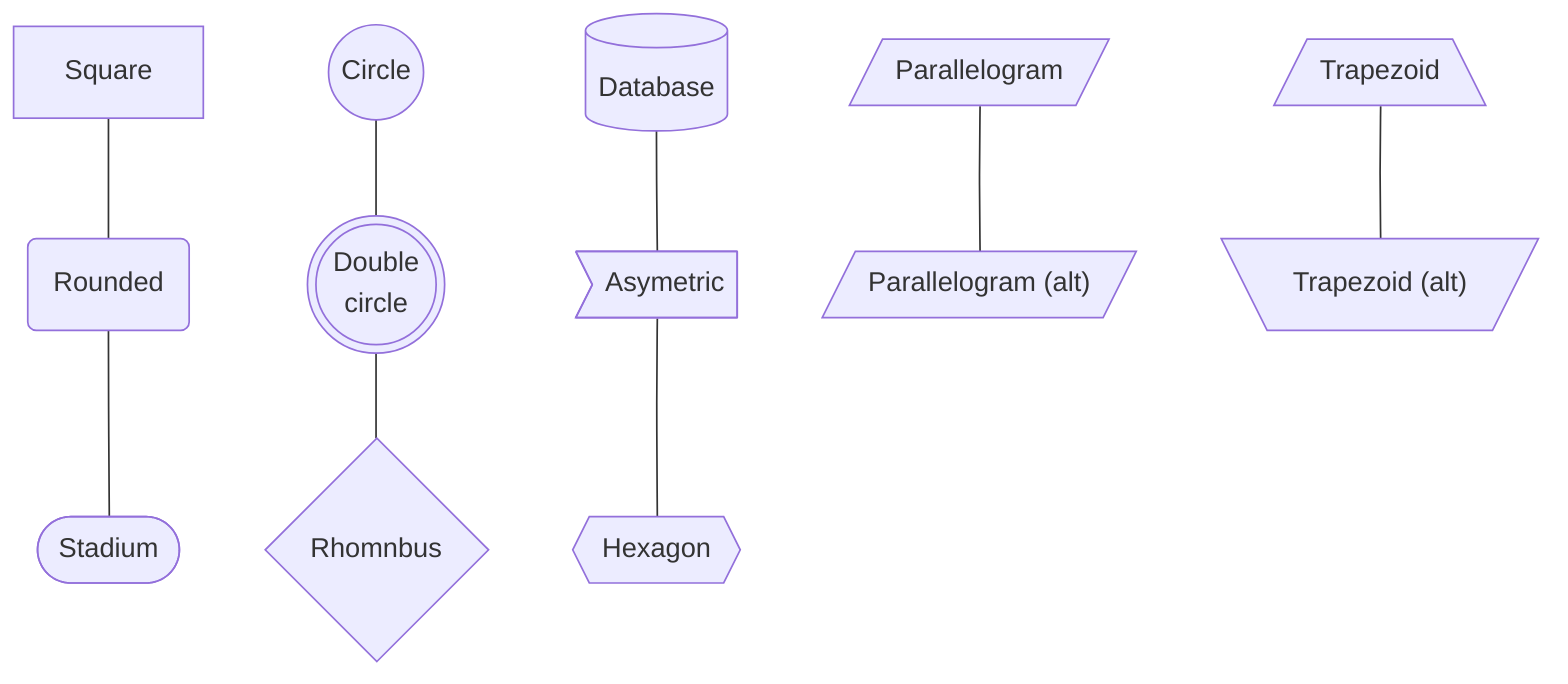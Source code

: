 flowchart TD
    Square
    Rounded(Rounded)
    Stadium([Stadium])
    Square --- Rounded --- Stadium

    Circle((Circle))
    DCircle(((Double<br/>circle)))
    Rhombus{Rhomnbus}
    Circle --- DCircle ---Rhombus

    Database[(Database)]
    Asymetric>Asymetric]
    Hexagon{{Hexagon}}
    Database --- Asymetric --- Hexagon

    Parallelogram[/Parallelogram/]
    AltParallelogram[/"Parallelogram (alt)"/]
    Parallelogram --- AltParallelogram

    Trapezoid[/Trapezoid\] --- AltTrapezoid[\"Trapezoid (alt)"/]